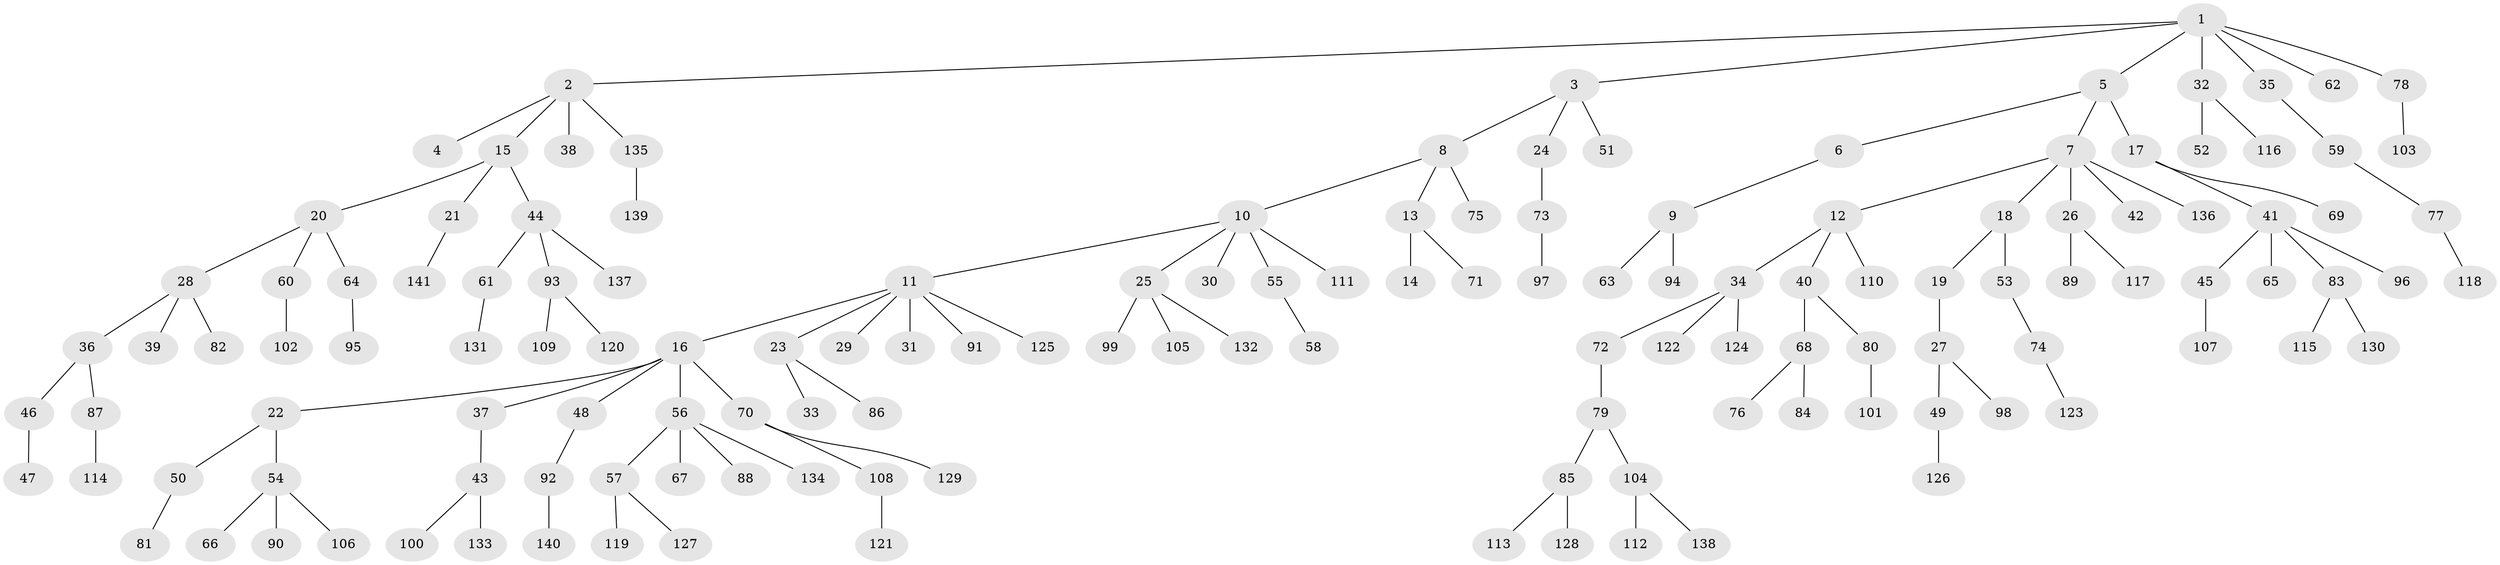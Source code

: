 // coarse degree distribution, {8: 0.010309278350515464, 4: 0.061855670103092786, 3: 0.09278350515463918, 5: 0.041237113402061855, 6: 0.020618556701030927, 2: 0.20618556701030927, 7: 0.010309278350515464, 1: 0.5567010309278351}
// Generated by graph-tools (version 1.1) at 2025/42/03/06/25 10:42:04]
// undirected, 141 vertices, 140 edges
graph export_dot {
graph [start="1"]
  node [color=gray90,style=filled];
  1;
  2;
  3;
  4;
  5;
  6;
  7;
  8;
  9;
  10;
  11;
  12;
  13;
  14;
  15;
  16;
  17;
  18;
  19;
  20;
  21;
  22;
  23;
  24;
  25;
  26;
  27;
  28;
  29;
  30;
  31;
  32;
  33;
  34;
  35;
  36;
  37;
  38;
  39;
  40;
  41;
  42;
  43;
  44;
  45;
  46;
  47;
  48;
  49;
  50;
  51;
  52;
  53;
  54;
  55;
  56;
  57;
  58;
  59;
  60;
  61;
  62;
  63;
  64;
  65;
  66;
  67;
  68;
  69;
  70;
  71;
  72;
  73;
  74;
  75;
  76;
  77;
  78;
  79;
  80;
  81;
  82;
  83;
  84;
  85;
  86;
  87;
  88;
  89;
  90;
  91;
  92;
  93;
  94;
  95;
  96;
  97;
  98;
  99;
  100;
  101;
  102;
  103;
  104;
  105;
  106;
  107;
  108;
  109;
  110;
  111;
  112;
  113;
  114;
  115;
  116;
  117;
  118;
  119;
  120;
  121;
  122;
  123;
  124;
  125;
  126;
  127;
  128;
  129;
  130;
  131;
  132;
  133;
  134;
  135;
  136;
  137;
  138;
  139;
  140;
  141;
  1 -- 2;
  1 -- 3;
  1 -- 5;
  1 -- 32;
  1 -- 35;
  1 -- 62;
  1 -- 78;
  2 -- 4;
  2 -- 15;
  2 -- 38;
  2 -- 135;
  3 -- 8;
  3 -- 24;
  3 -- 51;
  5 -- 6;
  5 -- 7;
  5 -- 17;
  6 -- 9;
  7 -- 12;
  7 -- 18;
  7 -- 26;
  7 -- 42;
  7 -- 136;
  8 -- 10;
  8 -- 13;
  8 -- 75;
  9 -- 63;
  9 -- 94;
  10 -- 11;
  10 -- 25;
  10 -- 30;
  10 -- 55;
  10 -- 111;
  11 -- 16;
  11 -- 23;
  11 -- 29;
  11 -- 31;
  11 -- 91;
  11 -- 125;
  12 -- 34;
  12 -- 40;
  12 -- 110;
  13 -- 14;
  13 -- 71;
  15 -- 20;
  15 -- 21;
  15 -- 44;
  16 -- 22;
  16 -- 37;
  16 -- 48;
  16 -- 56;
  16 -- 70;
  17 -- 41;
  17 -- 69;
  18 -- 19;
  18 -- 53;
  19 -- 27;
  20 -- 28;
  20 -- 60;
  20 -- 64;
  21 -- 141;
  22 -- 50;
  22 -- 54;
  23 -- 33;
  23 -- 86;
  24 -- 73;
  25 -- 99;
  25 -- 105;
  25 -- 132;
  26 -- 89;
  26 -- 117;
  27 -- 49;
  27 -- 98;
  28 -- 36;
  28 -- 39;
  28 -- 82;
  32 -- 52;
  32 -- 116;
  34 -- 72;
  34 -- 122;
  34 -- 124;
  35 -- 59;
  36 -- 46;
  36 -- 87;
  37 -- 43;
  40 -- 68;
  40 -- 80;
  41 -- 45;
  41 -- 65;
  41 -- 83;
  41 -- 96;
  43 -- 100;
  43 -- 133;
  44 -- 61;
  44 -- 93;
  44 -- 137;
  45 -- 107;
  46 -- 47;
  48 -- 92;
  49 -- 126;
  50 -- 81;
  53 -- 74;
  54 -- 66;
  54 -- 90;
  54 -- 106;
  55 -- 58;
  56 -- 57;
  56 -- 67;
  56 -- 88;
  56 -- 134;
  57 -- 119;
  57 -- 127;
  59 -- 77;
  60 -- 102;
  61 -- 131;
  64 -- 95;
  68 -- 76;
  68 -- 84;
  70 -- 108;
  70 -- 129;
  72 -- 79;
  73 -- 97;
  74 -- 123;
  77 -- 118;
  78 -- 103;
  79 -- 85;
  79 -- 104;
  80 -- 101;
  83 -- 115;
  83 -- 130;
  85 -- 113;
  85 -- 128;
  87 -- 114;
  92 -- 140;
  93 -- 109;
  93 -- 120;
  104 -- 112;
  104 -- 138;
  108 -- 121;
  135 -- 139;
}
